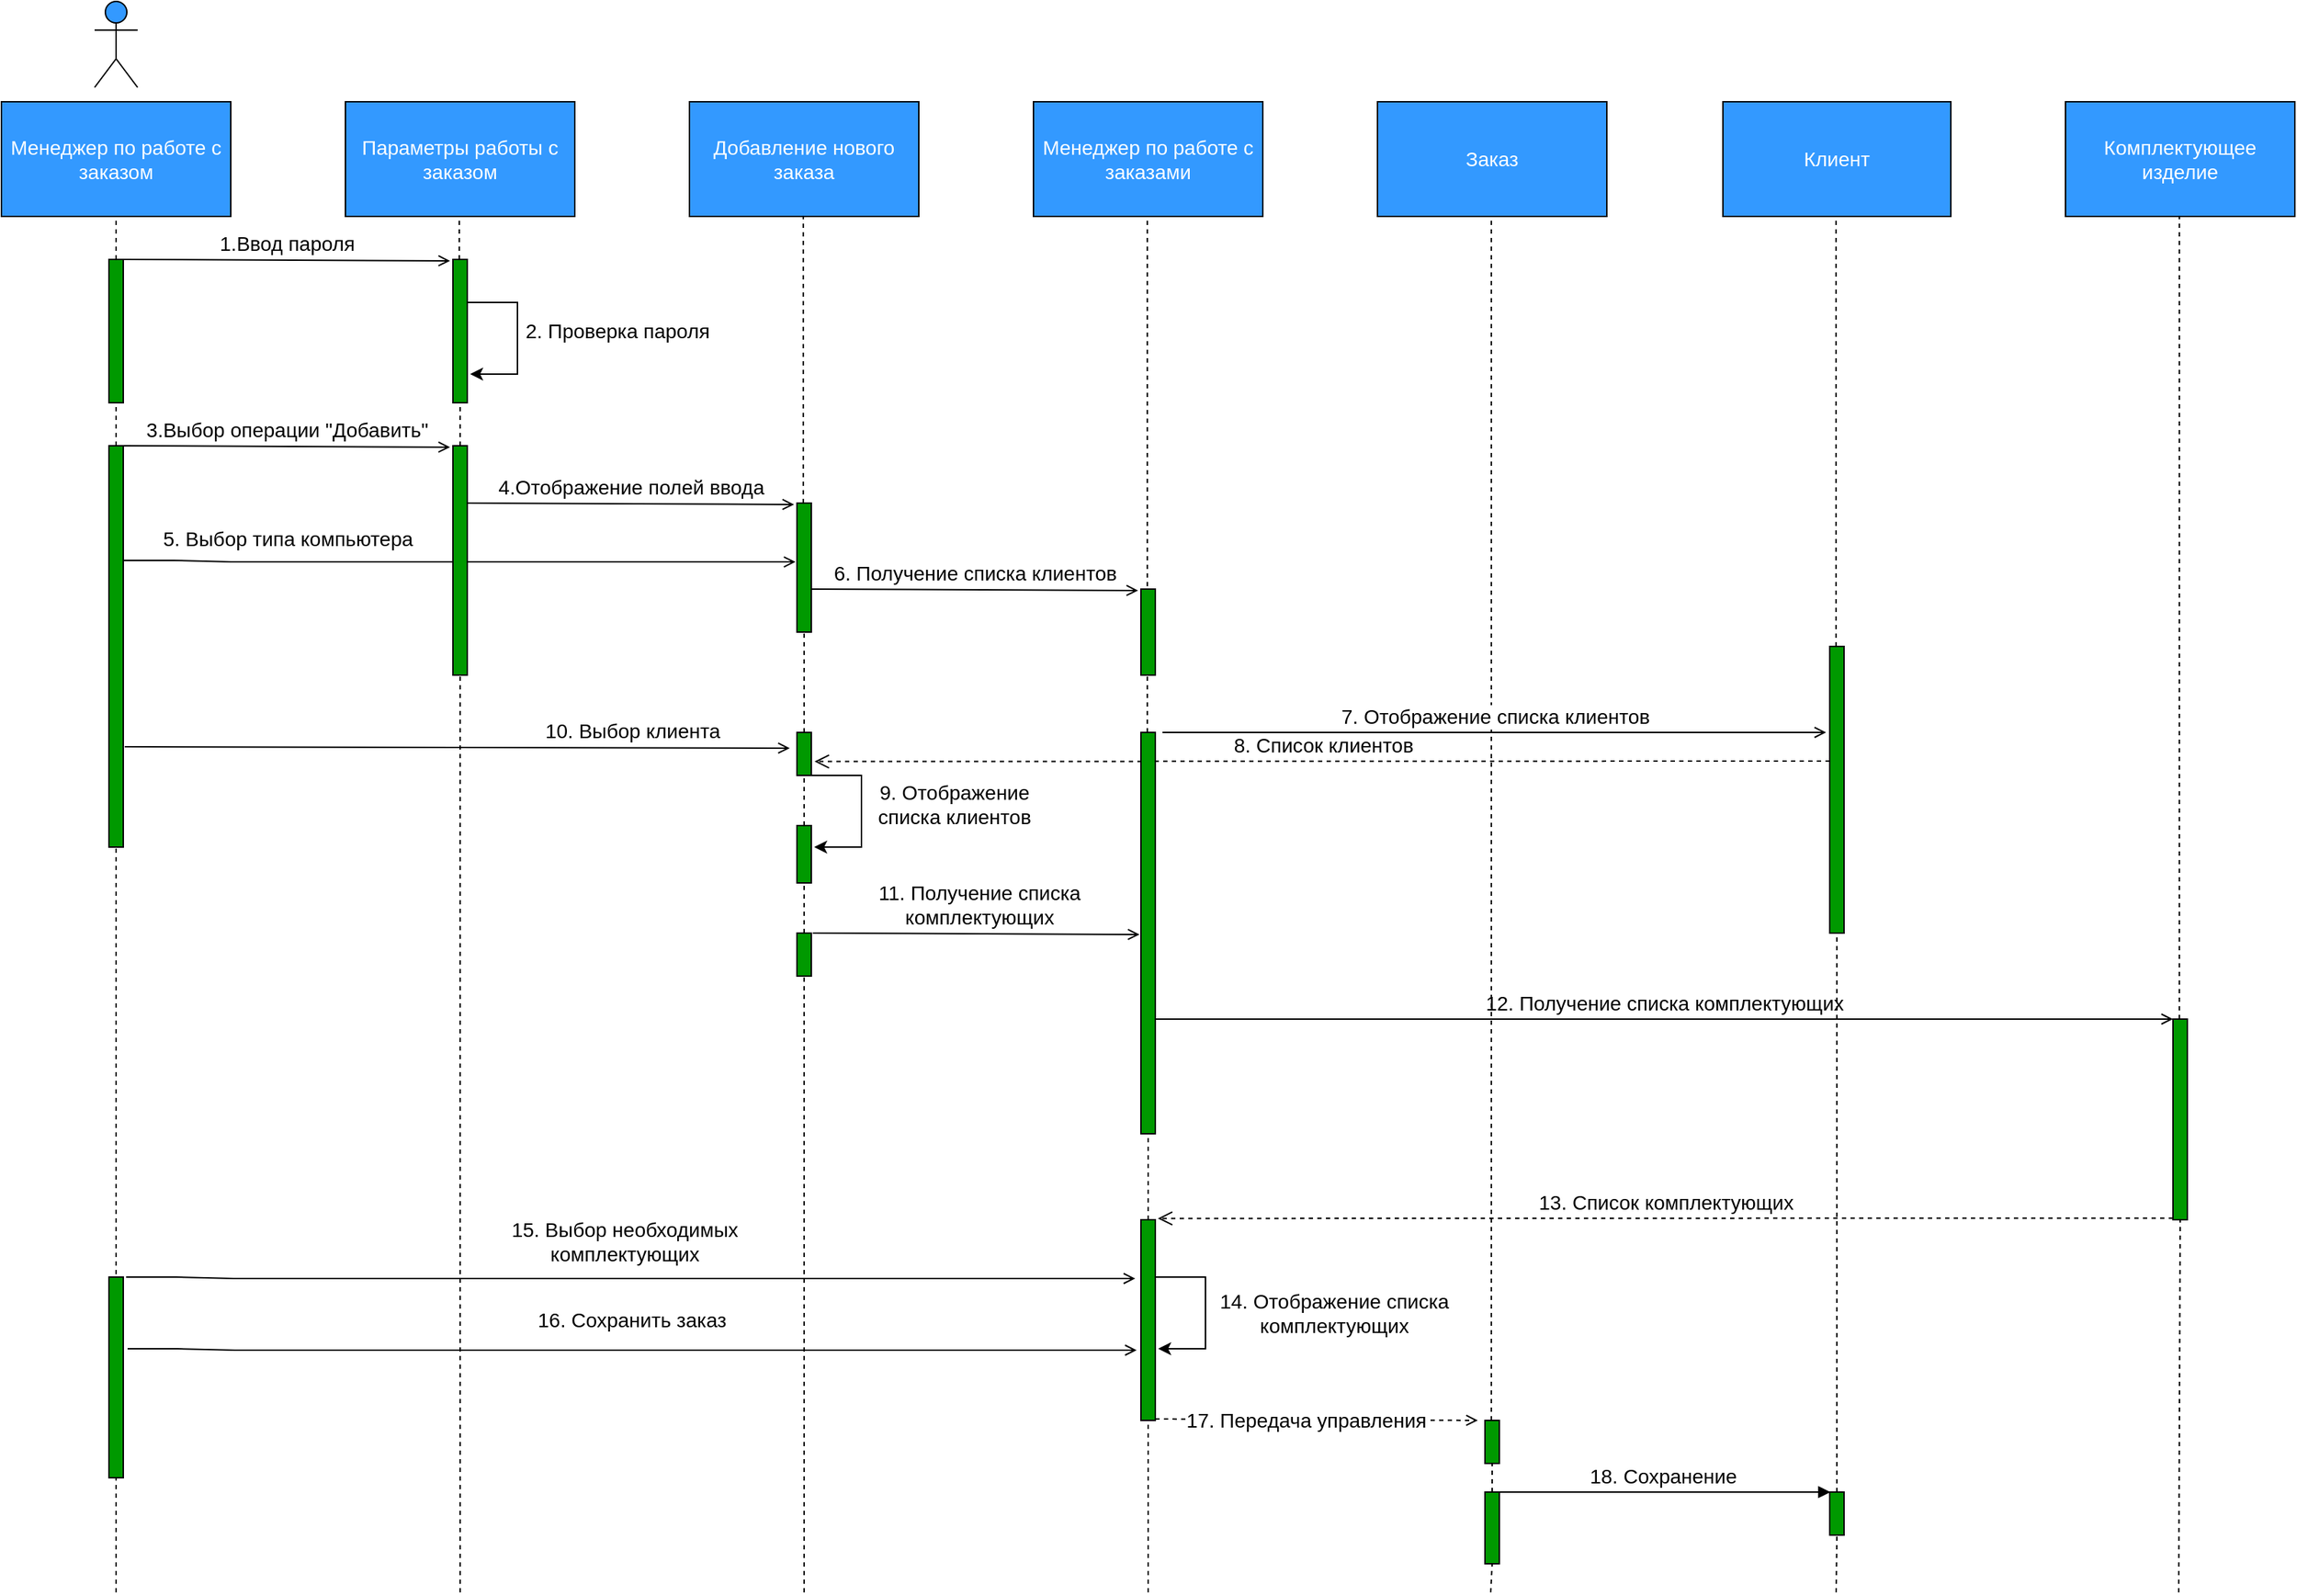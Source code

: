 <mxfile version="20.3.2" type="device"><diagram id="k6GtzwP-ZOZldyHcHWRb" name="Страница 1"><mxGraphModel dx="1673" dy="934" grid="1" gridSize="10" guides="1" tooltips="1" connect="1" arrows="1" fold="1" page="1" pageScale="1" pageWidth="827" pageHeight="1169" math="0" shadow="0"><root><mxCell id="0"/><mxCell id="1" parent="0"/><mxCell id="298ZBpNhqlAgU_zB4Xrj-92" value="12. Получение списка комплектующих" style="html=1;verticalAlign=bottom;endArrow=open;rounded=0;fontFamily=Helvetica;fontSize=14;endFill=0;" edge="1" parent="1" target="298ZBpNhqlAgU_zB4Xrj-48"><mxGeometry width="80" relative="1" as="geometry"><mxPoint x="845" y="720" as="sourcePoint"/><mxPoint x="1080" y="720" as="targetPoint"/></mxGeometry></mxCell><mxCell id="298ZBpNhqlAgU_zB4Xrj-76" value="8. Список клиентов" style="html=1;verticalAlign=bottom;endArrow=open;dashed=1;endSize=8;rounded=0;fontSize=14;entryX=1.228;entryY=0.676;entryDx=0;entryDy=0;entryPerimeter=0;" edge="1" parent="1" target="298ZBpNhqlAgU_zB4Xrj-52"><mxGeometry relative="1" as="geometry"><mxPoint x="1315.5" y="540" as="sourcePoint"/><mxPoint x="1235.5" y="540" as="targetPoint"/></mxGeometry></mxCell><mxCell id="298ZBpNhqlAgU_zB4Xrj-68" value="" style="endArrow=open;html=1;rounded=0;fontSize=14;entryX=-0.1;entryY=0.456;entryDx=0;entryDy=0;entryPerimeter=0;endFill=0;" edge="1" parent="1" target="298ZBpNhqlAgU_zB4Xrj-34"><mxGeometry width="50" height="50" relative="1" as="geometry"><mxPoint x="125" y="400" as="sourcePoint"/><mxPoint x="127" y="450" as="targetPoint"/><Array as="points"><mxPoint x="160" y="400"/><mxPoint x="200" y="401"/></Array></mxGeometry></mxCell><mxCell id="298ZBpNhqlAgU_zB4Xrj-1" value="&lt;br&gt;" style="shape=umlActor;verticalLabelPosition=bottom;verticalAlign=top;html=1;outlineConnect=0;fillColor=#3399FF;" vertex="1" parent="1"><mxGeometry x="105" y="10" width="30" height="60" as="geometry"/></mxCell><mxCell id="298ZBpNhqlAgU_zB4Xrj-4" value="&lt;font style=&quot;font-size: 14px;&quot;&gt;Менеджер по работе с заказом&lt;/font&gt;" style="rounded=0;whiteSpace=wrap;html=1;fillColor=#3399FF;fontColor=#FFFFFF;" vertex="1" parent="1"><mxGeometry x="40" y="80" width="160" height="80" as="geometry"/></mxCell><mxCell id="298ZBpNhqlAgU_zB4Xrj-12" value="&lt;font style=&quot;font-size: 14px;&quot;&gt;Параметры работы с заказом&lt;/font&gt;" style="rounded=0;whiteSpace=wrap;html=1;fillColor=#3399FF;fontColor=#FFFFFF;" vertex="1" parent="1"><mxGeometry x="280" y="80" width="160" height="80" as="geometry"/></mxCell><mxCell id="298ZBpNhqlAgU_zB4Xrj-13" value="&lt;font style=&quot;font-size: 14px;&quot;&gt;Добавление нового заказа&lt;/font&gt;" style="rounded=0;whiteSpace=wrap;html=1;fillColor=#3399FF;fontColor=#FFFFFF;" vertex="1" parent="1"><mxGeometry x="520" y="80" width="160" height="80" as="geometry"/></mxCell><mxCell id="298ZBpNhqlAgU_zB4Xrj-14" value="&lt;font style=&quot;font-size: 14px;&quot;&gt;Менеджер по работе с заказами&lt;/font&gt;" style="rounded=0;whiteSpace=wrap;html=1;fillColor=#3399FF;fontColor=#FFFFFF;" vertex="1" parent="1"><mxGeometry x="760" y="80" width="160" height="80" as="geometry"/></mxCell><mxCell id="298ZBpNhqlAgU_zB4Xrj-15" value="&lt;font style=&quot;font-size: 14px;&quot;&gt;Заказ&lt;/font&gt;" style="rounded=0;whiteSpace=wrap;html=1;fillColor=#3399FF;fontColor=#FFFFFF;" vertex="1" parent="1"><mxGeometry x="1000" y="80" width="160" height="80" as="geometry"/></mxCell><mxCell id="298ZBpNhqlAgU_zB4Xrj-16" value="&lt;font style=&quot;font-size: 14px;&quot;&gt;Клиент&lt;/font&gt;" style="rounded=0;whiteSpace=wrap;html=1;fillColor=#3399FF;fontColor=#FFFFFF;" vertex="1" parent="1"><mxGeometry x="1241" y="80" width="159" height="80" as="geometry"/></mxCell><mxCell id="298ZBpNhqlAgU_zB4Xrj-17" value="&lt;font style=&quot;font-size: 14px;&quot;&gt;Комплектующее изделие&lt;/font&gt;" style="rounded=0;whiteSpace=wrap;html=1;fillColor=#3399FF;fontColor=#FFFFFF;" vertex="1" parent="1"><mxGeometry x="1480" y="80" width="160" height="80" as="geometry"/></mxCell><mxCell id="298ZBpNhqlAgU_zB4Xrj-19" value="" style="endArrow=none;dashed=1;html=1;rounded=0;fontSize=14;entryX=0.5;entryY=1;entryDx=0;entryDy=0;startArrow=none;" edge="1" parent="1" source="298ZBpNhqlAgU_zB4Xrj-26" target="298ZBpNhqlAgU_zB4Xrj-4"><mxGeometry width="50" height="50" relative="1" as="geometry"><mxPoint x="120" y="830" as="sourcePoint"/><mxPoint x="210" y="300" as="targetPoint"/></mxGeometry></mxCell><mxCell id="298ZBpNhqlAgU_zB4Xrj-20" value="" style="endArrow=none;dashed=1;html=1;rounded=0;fontSize=14;entryX=0.5;entryY=1;entryDx=0;entryDy=0;startArrow=none;" edge="1" parent="1" source="298ZBpNhqlAgU_zB4Xrj-28"><mxGeometry width="50" height="50" relative="1" as="geometry"><mxPoint x="359.41" y="830.0" as="sourcePoint"/><mxPoint x="359.41" y="160" as="targetPoint"/></mxGeometry></mxCell><mxCell id="298ZBpNhqlAgU_zB4Xrj-21" value="" style="endArrow=none;dashed=1;html=1;rounded=0;fontSize=14;entryX=0.5;entryY=1;entryDx=0;entryDy=0;startArrow=none;" edge="1" parent="1" source="298ZBpNhqlAgU_zB4Xrj-34"><mxGeometry width="50" height="50" relative="1" as="geometry"><mxPoint x="599.41" y="830.0" as="sourcePoint"/><mxPoint x="599.41" y="160" as="targetPoint"/></mxGeometry></mxCell><mxCell id="298ZBpNhqlAgU_zB4Xrj-22" value="" style="endArrow=none;dashed=1;html=1;rounded=0;fontSize=14;entryX=0.5;entryY=1;entryDx=0;entryDy=0;startArrow=none;" edge="1" parent="1" source="298ZBpNhqlAgU_zB4Xrj-37"><mxGeometry width="50" height="50" relative="1" as="geometry"><mxPoint x="839.41" y="830.0" as="sourcePoint"/><mxPoint x="839.41" y="160" as="targetPoint"/></mxGeometry></mxCell><mxCell id="298ZBpNhqlAgU_zB4Xrj-23" value="" style="endArrow=none;dashed=1;html=1;rounded=0;fontSize=14;entryX=0.5;entryY=1;entryDx=0;entryDy=0;startArrow=none;" edge="1" parent="1" source="298ZBpNhqlAgU_zB4Xrj-42"><mxGeometry width="50" height="50" relative="1" as="geometry"><mxPoint x="1079" y="1120" as="sourcePoint"/><mxPoint x="1079.41" y="160" as="targetPoint"/></mxGeometry></mxCell><mxCell id="298ZBpNhqlAgU_zB4Xrj-24" value="" style="endArrow=none;dashed=1;html=1;rounded=0;fontSize=14;entryX=0.5;entryY=1;entryDx=0;entryDy=0;startArrow=none;" edge="1" parent="1" source="298ZBpNhqlAgU_zB4Xrj-50"><mxGeometry width="50" height="50" relative="1" as="geometry"><mxPoint x="1320" y="1120" as="sourcePoint"/><mxPoint x="1319.91" y="160" as="targetPoint"/></mxGeometry></mxCell><mxCell id="298ZBpNhqlAgU_zB4Xrj-25" value="" style="endArrow=none;dashed=1;html=1;rounded=0;fontSize=14;entryX=0.5;entryY=1;entryDx=0;entryDy=0;startArrow=none;" edge="1" parent="1" source="298ZBpNhqlAgU_zB4Xrj-48"><mxGeometry width="50" height="50" relative="1" as="geometry"><mxPoint x="1559" y="1120" as="sourcePoint"/><mxPoint x="1559.41" y="160" as="targetPoint"/></mxGeometry></mxCell><mxCell id="298ZBpNhqlAgU_zB4Xrj-26" value="" style="html=1;points=[];perimeter=orthogonalPerimeter;fontSize=14;fillColor=#009900;" vertex="1" parent="1"><mxGeometry x="115" y="190" width="10" height="100" as="geometry"/></mxCell><mxCell id="298ZBpNhqlAgU_zB4Xrj-27" value="" style="endArrow=none;dashed=1;html=1;rounded=0;fontSize=14;entryX=0.5;entryY=1;entryDx=0;entryDy=0;startArrow=none;" edge="1" parent="1" source="298ZBpNhqlAgU_zB4Xrj-30" target="298ZBpNhqlAgU_zB4Xrj-26"><mxGeometry width="50" height="50" relative="1" as="geometry"><mxPoint x="120" y="830.0" as="sourcePoint"/><mxPoint x="120" y="160" as="targetPoint"/></mxGeometry></mxCell><mxCell id="298ZBpNhqlAgU_zB4Xrj-28" value="" style="html=1;points=[];perimeter=orthogonalPerimeter;fontSize=14;fillColor=#009900;" vertex="1" parent="1"><mxGeometry x="355" y="190" width="10" height="100" as="geometry"/></mxCell><mxCell id="298ZBpNhqlAgU_zB4Xrj-29" value="" style="endArrow=none;dashed=1;html=1;rounded=0;fontSize=14;entryX=0.5;entryY=1;entryDx=0;entryDy=0;startArrow=none;" edge="1" parent="1" source="298ZBpNhqlAgU_zB4Xrj-32" target="298ZBpNhqlAgU_zB4Xrj-28"><mxGeometry width="50" height="50" relative="1" as="geometry"><mxPoint x="359.41" y="830.0" as="sourcePoint"/><mxPoint x="359.41" y="160" as="targetPoint"/></mxGeometry></mxCell><mxCell id="298ZBpNhqlAgU_zB4Xrj-30" value="" style="html=1;points=[];perimeter=orthogonalPerimeter;fontSize=14;fillColor=#009900;" vertex="1" parent="1"><mxGeometry x="115" y="320" width="10" height="280" as="geometry"/></mxCell><mxCell id="298ZBpNhqlAgU_zB4Xrj-31" value="" style="endArrow=none;dashed=1;html=1;rounded=0;fontSize=14;entryX=0.5;entryY=1;entryDx=0;entryDy=0;" edge="1" parent="1" target="298ZBpNhqlAgU_zB4Xrj-30"><mxGeometry width="50" height="50" relative="1" as="geometry"><mxPoint x="120" y="1120" as="sourcePoint"/><mxPoint x="120" y="300.0" as="targetPoint"/></mxGeometry></mxCell><mxCell id="298ZBpNhqlAgU_zB4Xrj-32" value="" style="html=1;points=[];perimeter=orthogonalPerimeter;fontSize=14;fillColor=#009900;" vertex="1" parent="1"><mxGeometry x="355" y="320" width="10" height="160" as="geometry"/></mxCell><mxCell id="298ZBpNhqlAgU_zB4Xrj-33" value="" style="endArrow=none;dashed=1;html=1;rounded=0;fontSize=14;entryX=0.5;entryY=1;entryDx=0;entryDy=0;" edge="1" parent="1" target="298ZBpNhqlAgU_zB4Xrj-32"><mxGeometry width="50" height="50" relative="1" as="geometry"><mxPoint x="360" y="1120" as="sourcePoint"/><mxPoint x="360" y="290.0" as="targetPoint"/></mxGeometry></mxCell><mxCell id="298ZBpNhqlAgU_zB4Xrj-34" value="" style="html=1;points=[];perimeter=orthogonalPerimeter;fontSize=14;fillColor=#009900;" vertex="1" parent="1"><mxGeometry x="595" y="360" width="10" height="90" as="geometry"/></mxCell><mxCell id="298ZBpNhqlAgU_zB4Xrj-35" value="" style="endArrow=none;dashed=1;html=1;rounded=0;fontSize=14;entryX=0.5;entryY=1;entryDx=0;entryDy=0;startArrow=none;" edge="1" parent="1" source="298ZBpNhqlAgU_zB4Xrj-52" target="298ZBpNhqlAgU_zB4Xrj-34"><mxGeometry width="50" height="50" relative="1" as="geometry"><mxPoint x="600" y="1120" as="sourcePoint"/><mxPoint x="599.41" y="160" as="targetPoint"/></mxGeometry></mxCell><mxCell id="298ZBpNhqlAgU_zB4Xrj-36" value="" style="html=1;points=[];perimeter=orthogonalPerimeter;fontSize=14;fillColor=#009900;" vertex="1" parent="1"><mxGeometry x="835" y="420" width="10" height="60" as="geometry"/></mxCell><mxCell id="298ZBpNhqlAgU_zB4Xrj-37" value="" style="html=1;points=[];perimeter=orthogonalPerimeter;fontSize=14;fillColor=#009900;" vertex="1" parent="1"><mxGeometry x="835" y="520" width="10" height="280" as="geometry"/></mxCell><mxCell id="298ZBpNhqlAgU_zB4Xrj-38" value="" style="endArrow=none;dashed=1;html=1;rounded=0;fontSize=14;entryX=0.5;entryY=1;entryDx=0;entryDy=0;startArrow=none;" edge="1" parent="1" source="298ZBpNhqlAgU_zB4Xrj-39" target="298ZBpNhqlAgU_zB4Xrj-37"><mxGeometry width="50" height="50" relative="1" as="geometry"><mxPoint x="840" y="1040" as="sourcePoint"/><mxPoint x="839.41" y="160" as="targetPoint"/></mxGeometry></mxCell><mxCell id="298ZBpNhqlAgU_zB4Xrj-39" value="" style="html=1;points=[];perimeter=orthogonalPerimeter;fontSize=14;fillColor=#009900;" vertex="1" parent="1"><mxGeometry x="835" y="860" width="10" height="140" as="geometry"/></mxCell><mxCell id="298ZBpNhqlAgU_zB4Xrj-40" value="" style="endArrow=none;dashed=1;html=1;rounded=0;fontSize=14;entryX=0.5;entryY=1;entryDx=0;entryDy=0;" edge="1" parent="1" target="298ZBpNhqlAgU_zB4Xrj-39"><mxGeometry width="50" height="50" relative="1" as="geometry"><mxPoint x="840" y="1120" as="sourcePoint"/><mxPoint x="840.0" y="800.0" as="targetPoint"/></mxGeometry></mxCell><mxCell id="298ZBpNhqlAgU_zB4Xrj-41" value="" style="html=1;points=[];perimeter=orthogonalPerimeter;fontSize=14;fillColor=#009900;" vertex="1" parent="1"><mxGeometry x="115" y="900" width="10" height="140" as="geometry"/></mxCell><mxCell id="298ZBpNhqlAgU_zB4Xrj-42" value="" style="html=1;points=[];perimeter=orthogonalPerimeter;fontSize=14;fillColor=#009900;" vertex="1" parent="1"><mxGeometry x="1075" y="1000" width="10" height="30" as="geometry"/></mxCell><mxCell id="298ZBpNhqlAgU_zB4Xrj-43" value="" style="endArrow=none;dashed=1;html=1;rounded=0;fontSize=14;entryX=0.5;entryY=1;entryDx=0;entryDy=0;startArrow=none;" edge="1" parent="1" source="298ZBpNhqlAgU_zB4Xrj-44" target="298ZBpNhqlAgU_zB4Xrj-42"><mxGeometry width="50" height="50" relative="1" as="geometry"><mxPoint x="1079" y="1120" as="sourcePoint"/><mxPoint x="1079.41" y="160" as="targetPoint"/></mxGeometry></mxCell><mxCell id="298ZBpNhqlAgU_zB4Xrj-44" value="" style="html=1;points=[];perimeter=orthogonalPerimeter;fontSize=14;fillColor=#009900;" vertex="1" parent="1"><mxGeometry x="1075" y="1050" width="10" height="50" as="geometry"/></mxCell><mxCell id="298ZBpNhqlAgU_zB4Xrj-45" value="" style="endArrow=none;dashed=1;html=1;rounded=0;fontSize=14;entryX=0.5;entryY=1;entryDx=0;entryDy=0;" edge="1" parent="1" target="298ZBpNhqlAgU_zB4Xrj-44"><mxGeometry width="50" height="50" relative="1" as="geometry"><mxPoint x="1079" y="1120" as="sourcePoint"/><mxPoint x="1080.0" y="1030" as="targetPoint"/></mxGeometry></mxCell><mxCell id="298ZBpNhqlAgU_zB4Xrj-46" value="" style="html=1;points=[];perimeter=orthogonalPerimeter;fontSize=14;fillColor=#009900;" vertex="1" parent="1"><mxGeometry x="1315.5" y="1050" width="10" height="30" as="geometry"/></mxCell><mxCell id="298ZBpNhqlAgU_zB4Xrj-47" value="" style="endArrow=none;dashed=1;html=1;rounded=0;fontSize=14;entryX=0.5;entryY=1;entryDx=0;entryDy=0;" edge="1" parent="1" target="298ZBpNhqlAgU_zB4Xrj-46"><mxGeometry width="50" height="50" relative="1" as="geometry"><mxPoint x="1320.0" y="1120" as="sourcePoint"/><mxPoint x="1319.91" y="160" as="targetPoint"/></mxGeometry></mxCell><mxCell id="298ZBpNhqlAgU_zB4Xrj-48" value="" style="html=1;points=[];perimeter=orthogonalPerimeter;fontSize=14;fillColor=#009900;" vertex="1" parent="1"><mxGeometry x="1555" y="720" width="10" height="140" as="geometry"/></mxCell><mxCell id="298ZBpNhqlAgU_zB4Xrj-49" value="" style="endArrow=none;dashed=1;html=1;rounded=0;fontSize=14;entryX=0.5;entryY=1;entryDx=0;entryDy=0;" edge="1" parent="1" target="298ZBpNhqlAgU_zB4Xrj-48"><mxGeometry width="50" height="50" relative="1" as="geometry"><mxPoint x="1559" y="1120" as="sourcePoint"/><mxPoint x="1559.41" y="160" as="targetPoint"/></mxGeometry></mxCell><mxCell id="298ZBpNhqlAgU_zB4Xrj-50" value="" style="html=1;points=[];perimeter=orthogonalPerimeter;fontSize=14;fillColor=#009900;" vertex="1" parent="1"><mxGeometry x="1315.5" y="460" width="10" height="200" as="geometry"/></mxCell><mxCell id="298ZBpNhqlAgU_zB4Xrj-51" value="" style="endArrow=none;dashed=1;html=1;rounded=0;fontSize=14;entryX=0.5;entryY=1;entryDx=0;entryDy=0;startArrow=none;" edge="1" parent="1" source="298ZBpNhqlAgU_zB4Xrj-46" target="298ZBpNhqlAgU_zB4Xrj-50"><mxGeometry width="50" height="50" relative="1" as="geometry"><mxPoint x="1319.91" y="1050" as="sourcePoint"/><mxPoint x="1319.91" y="160" as="targetPoint"/></mxGeometry></mxCell><mxCell id="298ZBpNhqlAgU_zB4Xrj-52" value="" style="html=1;points=[];perimeter=orthogonalPerimeter;fontSize=14;fillColor=#009900;" vertex="1" parent="1"><mxGeometry x="595" y="520" width="10" height="30" as="geometry"/></mxCell><mxCell id="298ZBpNhqlAgU_zB4Xrj-53" value="" style="endArrow=none;dashed=1;html=1;rounded=0;fontSize=14;entryX=0.5;entryY=1;entryDx=0;entryDy=0;startArrow=none;" edge="1" parent="1" source="298ZBpNhqlAgU_zB4Xrj-54" target="298ZBpNhqlAgU_zB4Xrj-52"><mxGeometry width="50" height="50" relative="1" as="geometry"><mxPoint x="600" y="1120" as="sourcePoint"/><mxPoint x="600" y="450.0" as="targetPoint"/></mxGeometry></mxCell><mxCell id="298ZBpNhqlAgU_zB4Xrj-54" value="" style="html=1;points=[];perimeter=orthogonalPerimeter;fontSize=14;fillColor=#009900;" vertex="1" parent="1"><mxGeometry x="595" y="585" width="10" height="40" as="geometry"/></mxCell><mxCell id="298ZBpNhqlAgU_zB4Xrj-55" value="" style="endArrow=none;dashed=1;html=1;rounded=0;fontSize=14;entryX=0.5;entryY=1;entryDx=0;entryDy=0;startArrow=none;" edge="1" parent="1" source="298ZBpNhqlAgU_zB4Xrj-56" target="298ZBpNhqlAgU_zB4Xrj-54"><mxGeometry width="50" height="50" relative="1" as="geometry"><mxPoint x="600" y="1120" as="sourcePoint"/><mxPoint x="600" y="550.0" as="targetPoint"/></mxGeometry></mxCell><mxCell id="298ZBpNhqlAgU_zB4Xrj-56" value="" style="html=1;points=[];perimeter=orthogonalPerimeter;fontSize=14;fillColor=#009900;" vertex="1" parent="1"><mxGeometry x="595" y="660" width="10" height="30" as="geometry"/></mxCell><mxCell id="298ZBpNhqlAgU_zB4Xrj-57" value="" style="endArrow=none;dashed=1;html=1;rounded=0;fontSize=14;entryX=0.5;entryY=1;entryDx=0;entryDy=0;" edge="1" parent="1" target="298ZBpNhqlAgU_zB4Xrj-56"><mxGeometry width="50" height="50" relative="1" as="geometry"><mxPoint x="600" y="1120" as="sourcePoint"/><mxPoint x="600" y="610.0" as="targetPoint"/></mxGeometry></mxCell><mxCell id="298ZBpNhqlAgU_zB4Xrj-62" value="1.Ввод пароля" style="html=1;verticalAlign=bottom;endArrow=open;rounded=0;fontSize=14;entryX=-0.2;entryY=0.01;entryDx=0;entryDy=0;entryPerimeter=0;endFill=0;" edge="1" parent="1" target="298ZBpNhqlAgU_zB4Xrj-28"><mxGeometry width="80" relative="1" as="geometry"><mxPoint x="125" y="190" as="sourcePoint"/><mxPoint x="205" y="190" as="targetPoint"/></mxGeometry></mxCell><mxCell id="298ZBpNhqlAgU_zB4Xrj-63" value="" style="endArrow=classic;html=1;rounded=0;fontSize=14;entryX=1.2;entryY=0.8;entryDx=0;entryDy=0;entryPerimeter=0;" edge="1" parent="1" target="298ZBpNhqlAgU_zB4Xrj-28"><mxGeometry width="50" height="50" relative="1" as="geometry"><mxPoint x="365" y="220" as="sourcePoint"/><mxPoint x="400" y="270" as="targetPoint"/><Array as="points"><mxPoint x="400" y="220"/><mxPoint x="400" y="270"/></Array></mxGeometry></mxCell><mxCell id="298ZBpNhqlAgU_zB4Xrj-64" value="2. Проверка пароля" style="text;html=1;strokeColor=none;fillColor=none;align=center;verticalAlign=middle;whiteSpace=wrap;rounded=0;fontSize=14;" vertex="1" parent="1"><mxGeometry x="390" y="225" width="160" height="30" as="geometry"/></mxCell><mxCell id="298ZBpNhqlAgU_zB4Xrj-65" value="3.Выбор операции &quot;Добавить&quot;" style="html=1;verticalAlign=bottom;endArrow=open;rounded=0;fontSize=14;entryX=-0.2;entryY=0.01;entryDx=0;entryDy=0;entryPerimeter=0;endFill=0;" edge="1" parent="1"><mxGeometry width="80" relative="1" as="geometry"><mxPoint x="125" y="320" as="sourcePoint"/><mxPoint x="353" y="321" as="targetPoint"/></mxGeometry></mxCell><mxCell id="298ZBpNhqlAgU_zB4Xrj-66" value="4.Отображение полей ввода" style="html=1;verticalAlign=bottom;endArrow=open;rounded=0;fontSize=14;entryX=-0.2;entryY=0.01;entryDx=0;entryDy=0;entryPerimeter=0;endFill=0;" edge="1" parent="1"><mxGeometry width="80" relative="1" as="geometry"><mxPoint x="365" y="360" as="sourcePoint"/><mxPoint x="593" y="361" as="targetPoint"/></mxGeometry></mxCell><mxCell id="298ZBpNhqlAgU_zB4Xrj-69" value="5. Выбор типа компьютера" style="text;html=1;strokeColor=none;fillColor=none;align=center;verticalAlign=middle;whiteSpace=wrap;rounded=0;fontSize=14;" vertex="1" parent="1"><mxGeometry x="140" y="370" width="200" height="30" as="geometry"/></mxCell><mxCell id="298ZBpNhqlAgU_zB4Xrj-71" value="6. Получение списка клиентов" style="html=1;verticalAlign=bottom;endArrow=open;rounded=0;fontSize=14;entryX=-0.2;entryY=0.01;entryDx=0;entryDy=0;entryPerimeter=0;endFill=0;" edge="1" parent="1"><mxGeometry width="80" relative="1" as="geometry"><mxPoint x="605" y="420" as="sourcePoint"/><mxPoint x="833" y="421" as="targetPoint"/></mxGeometry></mxCell><mxCell id="298ZBpNhqlAgU_zB4Xrj-72" value="10. Выбор клиента" style="html=1;verticalAlign=bottom;endArrow=open;rounded=0;fontSize=14;endFill=0;" edge="1" parent="1"><mxGeometry x="0.526" y="1" width="80" relative="1" as="geometry"><mxPoint x="126" y="530" as="sourcePoint"/><mxPoint x="590" y="531" as="targetPoint"/><mxPoint as="offset"/></mxGeometry></mxCell><mxCell id="298ZBpNhqlAgU_zB4Xrj-75" value="7. Отображение списка клиентов" style="html=1;verticalAlign=bottom;endArrow=open;rounded=0;fontSize=14;endFill=0;" edge="1" parent="1"><mxGeometry width="80" relative="1" as="geometry"><mxPoint x="850" y="520" as="sourcePoint"/><mxPoint x="1313" y="520" as="targetPoint"/></mxGeometry></mxCell><mxCell id="298ZBpNhqlAgU_zB4Xrj-77" value="" style="endArrow=classic;html=1;rounded=0;fontSize=14;entryX=1.2;entryY=0.8;entryDx=0;entryDy=0;entryPerimeter=0;" edge="1" parent="1"><mxGeometry width="50" height="50" relative="1" as="geometry"><mxPoint x="605" y="550" as="sourcePoint"/><mxPoint x="607.0" y="600" as="targetPoint"/><Array as="points"><mxPoint x="640" y="550"/><mxPoint x="640" y="600"/></Array></mxGeometry></mxCell><mxCell id="298ZBpNhqlAgU_zB4Xrj-78" value="9. Отображение списка клиентов" style="text;html=1;strokeColor=none;fillColor=none;align=center;verticalAlign=middle;whiteSpace=wrap;rounded=0;fontSize=14;" vertex="1" parent="1"><mxGeometry x="630" y="555" width="150" height="30" as="geometry"/></mxCell><mxCell id="298ZBpNhqlAgU_zB4Xrj-79" value="" style="html=1;verticalAlign=bottom;endArrow=open;rounded=0;fontSize=14;entryX=-0.2;entryY=0.01;entryDx=0;entryDy=0;entryPerimeter=0;endFill=0;" edge="1" parent="1"><mxGeometry x="-0.176" y="20" width="80" relative="1" as="geometry"><mxPoint x="606" y="660" as="sourcePoint"/><mxPoint x="834" y="661" as="targetPoint"/><mxPoint as="offset"/></mxGeometry></mxCell><mxCell id="298ZBpNhqlAgU_zB4Xrj-80" value="11. Получение списка комплектующих" style="text;html=1;strokeColor=none;fillColor=none;align=center;verticalAlign=middle;whiteSpace=wrap;rounded=0;fontSize=14;" vertex="1" parent="1"><mxGeometry x="610" y="625" width="225" height="30" as="geometry"/></mxCell><mxCell id="298ZBpNhqlAgU_zB4Xrj-81" value="" style="endArrow=open;html=1;rounded=0;fontSize=14;endFill=0;" edge="1" parent="1"><mxGeometry width="50" height="50" relative="1" as="geometry"><mxPoint x="127" y="900" as="sourcePoint"/><mxPoint x="831" y="901" as="targetPoint"/><Array as="points"><mxPoint x="162" y="900"/><mxPoint x="202" y="901"/></Array></mxGeometry></mxCell><mxCell id="298ZBpNhqlAgU_zB4Xrj-82" value="15. Выбор необходимых комплектующих" style="text;html=1;strokeColor=none;fillColor=none;align=center;verticalAlign=middle;whiteSpace=wrap;rounded=0;fontSize=14;" vertex="1" parent="1"><mxGeometry x="350" y="860" width="250" height="30" as="geometry"/></mxCell><mxCell id="298ZBpNhqlAgU_zB4Xrj-83" value="" style="endArrow=open;html=1;rounded=0;fontSize=14;endFill=0;" edge="1" parent="1"><mxGeometry width="50" height="50" relative="1" as="geometry"><mxPoint x="128" y="950" as="sourcePoint"/><mxPoint x="832" y="951" as="targetPoint"/><Array as="points"><mxPoint x="163" y="950"/><mxPoint x="203" y="951"/></Array></mxGeometry></mxCell><mxCell id="298ZBpNhqlAgU_zB4Xrj-84" value="16. Сохранить заказ" style="text;html=1;strokeColor=none;fillColor=none;align=center;verticalAlign=middle;whiteSpace=wrap;rounded=0;fontSize=14;" vertex="1" parent="1"><mxGeometry x="355" y="915" width="250" height="30" as="geometry"/></mxCell><mxCell id="298ZBpNhqlAgU_zB4Xrj-85" value="" style="endArrow=classic;html=1;rounded=0;fontSize=14;entryX=1.2;entryY=0.8;entryDx=0;entryDy=0;entryPerimeter=0;" edge="1" parent="1"><mxGeometry width="50" height="50" relative="1" as="geometry"><mxPoint x="845" y="900" as="sourcePoint"/><mxPoint x="847.0" y="950" as="targetPoint"/><Array as="points"><mxPoint x="880" y="900"/><mxPoint x="880" y="950"/></Array></mxGeometry></mxCell><mxCell id="298ZBpNhqlAgU_zB4Xrj-86" value="14. Отображение списка комплектующих" style="text;html=1;strokeColor=none;fillColor=none;align=center;verticalAlign=middle;whiteSpace=wrap;rounded=0;fontSize=14;" vertex="1" parent="1"><mxGeometry x="845" y="910" width="250" height="30" as="geometry"/></mxCell><mxCell id="298ZBpNhqlAgU_zB4Xrj-88" value="17. Передача управления" style="endArrow=open;dashed=1;html=1;rounded=0;fontSize=14;endFill=0;fontFamily=Helvetica;" edge="1" parent="1"><mxGeometry x="-0.067" y="-1" width="160" relative="1" as="geometry"><mxPoint x="845" y="999" as="sourcePoint"/><mxPoint x="1070" y="1000" as="targetPoint"/><mxPoint as="offset"/></mxGeometry></mxCell><mxCell id="298ZBpNhqlAgU_zB4Xrj-91" value="18. Сохранение" style="html=1;verticalAlign=bottom;endArrow=block;rounded=0;fontFamily=Helvetica;fontSize=14;" edge="1" parent="1"><mxGeometry width="80" relative="1" as="geometry"><mxPoint x="1081" y="1050" as="sourcePoint"/><mxPoint x="1316" y="1050" as="targetPoint"/></mxGeometry></mxCell><mxCell id="298ZBpNhqlAgU_zB4Xrj-93" value="13. Список комплектующих" style="html=1;verticalAlign=bottom;endArrow=open;dashed=1;endSize=8;rounded=0;fontSize=14;entryX=1.228;entryY=0.676;entryDx=0;entryDy=0;entryPerimeter=0;" edge="1" parent="1"><mxGeometry relative="1" as="geometry"><mxPoint x="1555" y="858.82" as="sourcePoint"/><mxPoint x="846.78" y="859.1" as="targetPoint"/></mxGeometry></mxCell></root></mxGraphModel></diagram></mxfile>